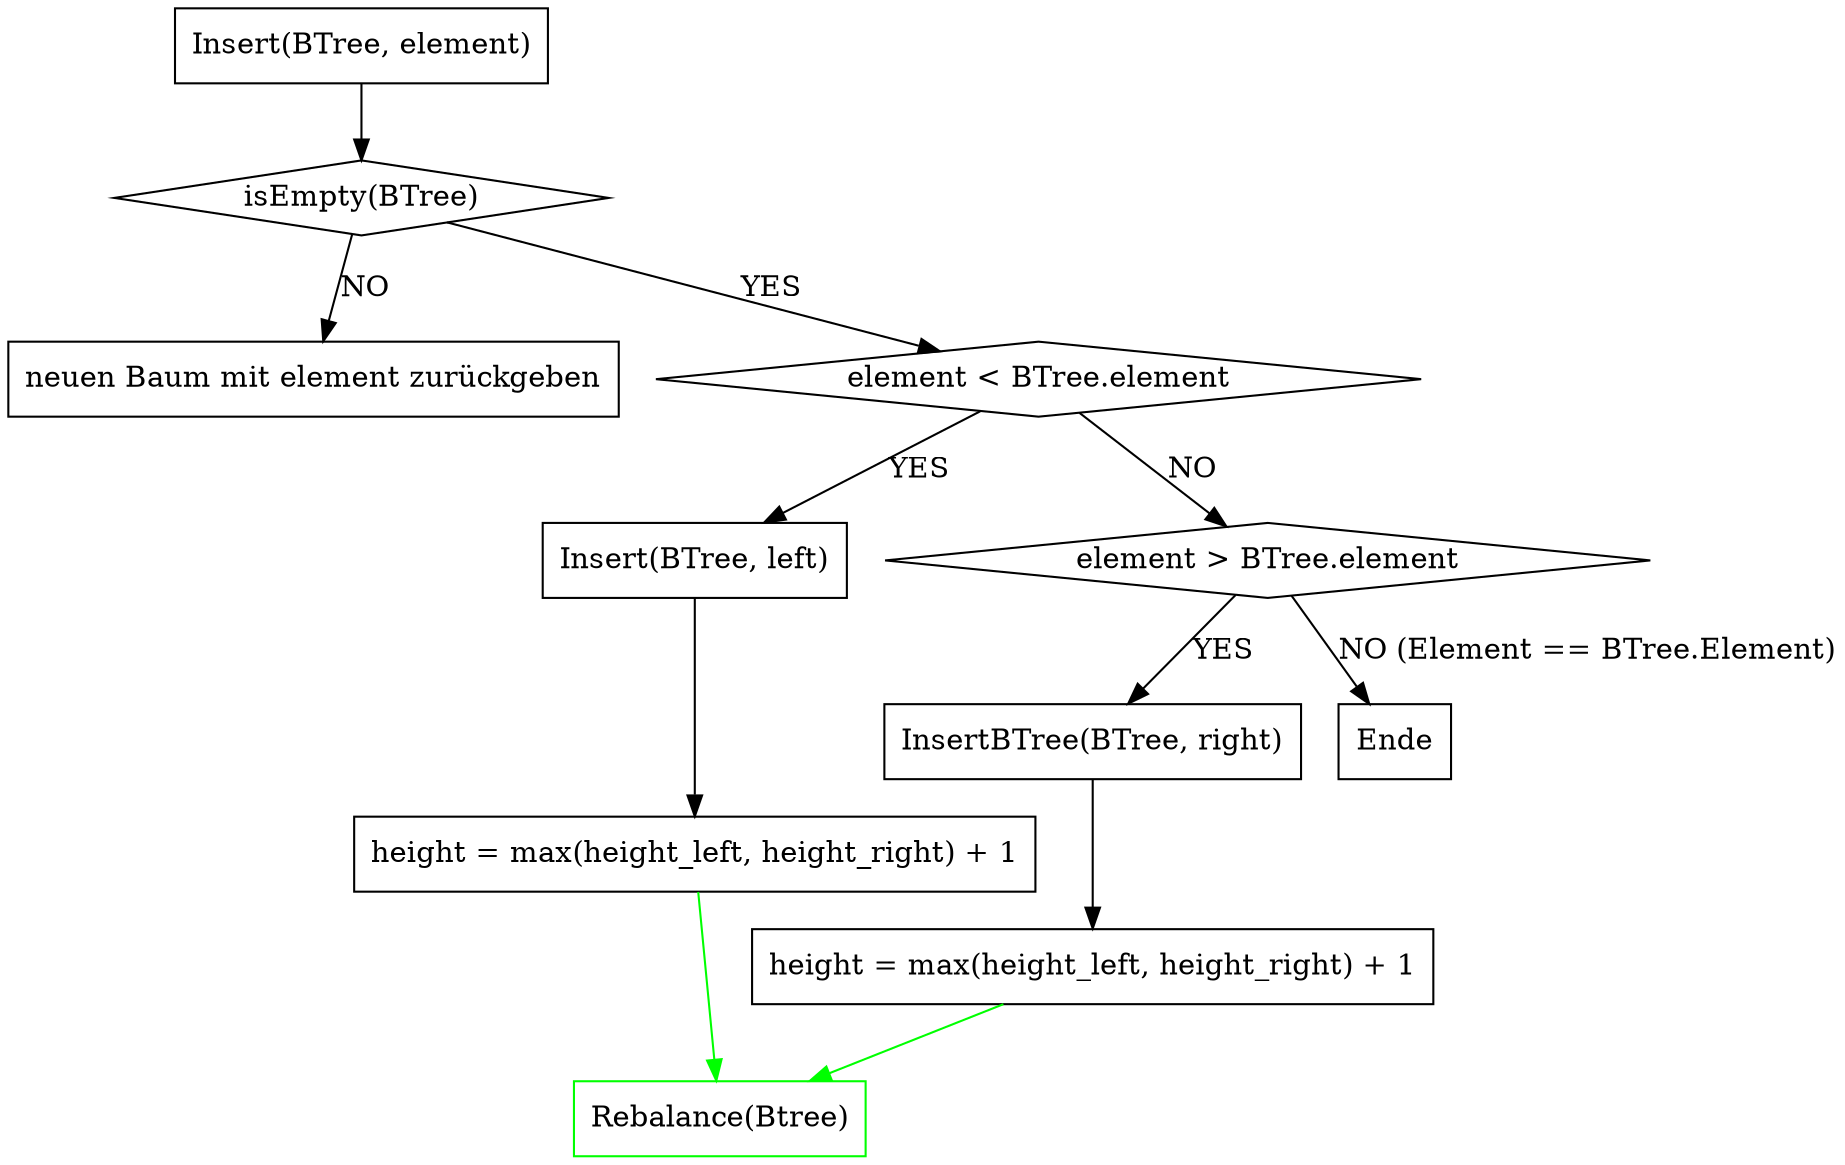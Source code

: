 digraph Q {

    node [shape = box];
    compound = true;

    a1 [label = "Insert(BTree, element)"]
    a1 -> a2
    a2 [label = "isEmpty(BTree)" shape = diamond]
    a2-> b2 [label = "NO"]
    b2 [label = "neuen Baum mit element zurückgeben"]
    a2 -> a3 [label = "YES"]
    a3 [label = "element < BTree.element" shape = diamond]
    a3 -> smaller [label = "YES"]
    a3 -> a4 [label = "NO"]
    a4 [label = "element > BTree.element" shape = diamond]
    a4 -> larger [label = "YES"]
    a4 -> "Ende" [label = "NO (Element == BTree.Element)"]
    smaller [label = "Insert(BTree, left)"]
    //smaller -> a1
    larger [label = "InsertBTree(BTree, right)"]
    //larger -> a1

    checkBalance[ label= "Rebalance(Btree)" color = green]

    smaller -> checkReturnl2
    checkReturnl2 [label = "height = max(height_left, height_right) + 1"]
    checkReturnl2 -> checkBalance [color = green]

    larger -> checkReturn2
    checkReturn2 [label = "height = max(height_left, height_right) + 1"]
    checkReturn2 -> checkBalance [color = green]
}
